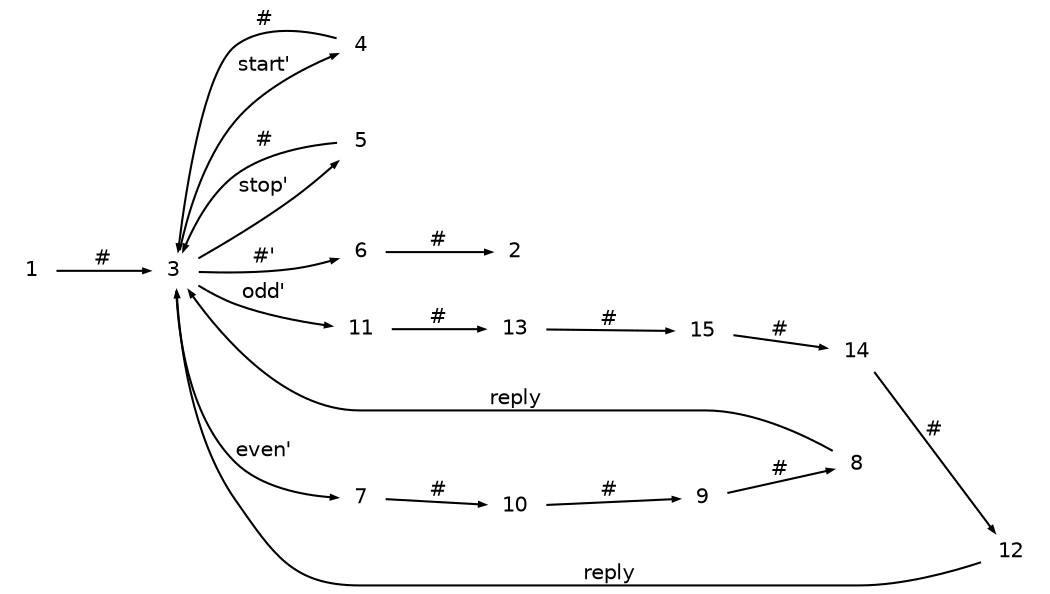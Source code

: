 digraph g
{
   graph [rankdir=LR];
   edge [arrowsize=0.3,fontsize=10,fontname=Helvetica];
   node [shape=plaintext,width=.3,height=.2,fontsize=10,fontname=Helvetica];
   1->3 [label="#"];
   3->4 [label="start'"];
   3->5 [label="stop'"];
   3->6 [label="#'"];
   3->7 [label="even'"];
   3->11 [label="odd'"];
   4->3 [label="#"];
   5->3 [label="#"];
   6->2 [label="#"];
   7->10 [label="#"];
   8->3 [label="reply"];
   9->8 [label="#"];
   10->9 [label="#"];
   11->13 [label="#"];
   12->3 [label="reply"];
   13->15 [label="#"];
   14->12 [label="#"];
   15->14 [label="#"];
}
